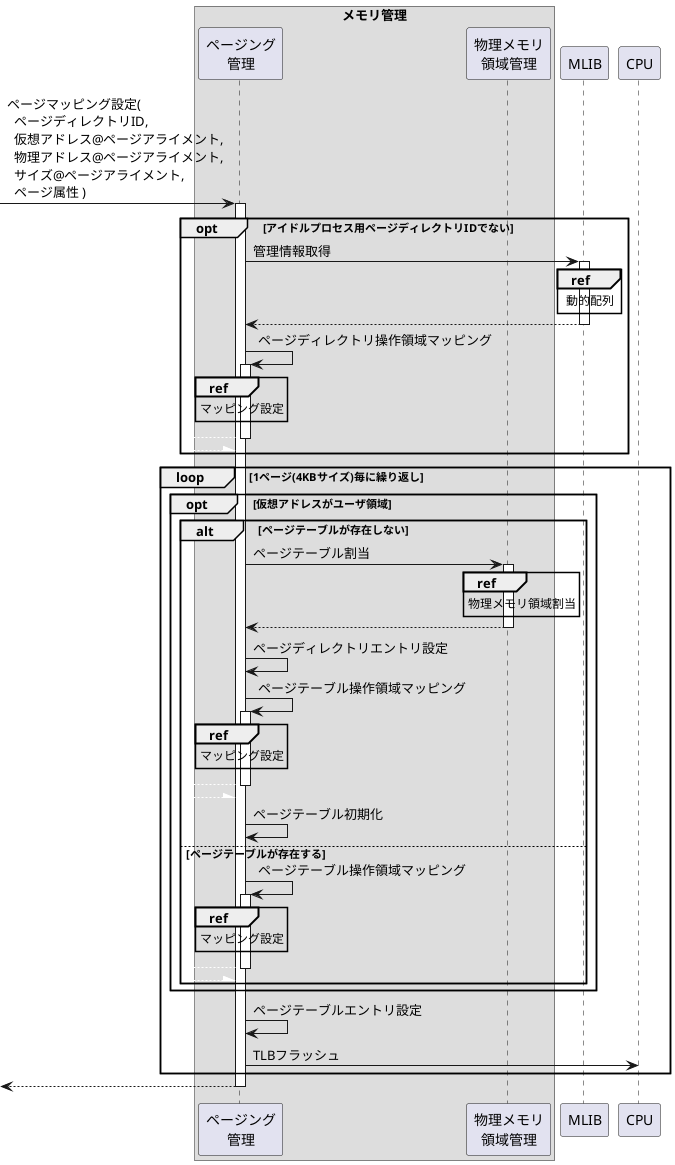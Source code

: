 @startuml

box "メモリ管理"
    participant "ページング\n管理"     as page
    participant "物理メモリ\n領域管理" as phys
end box
participant "MLIB" as mlib
participant "CPU"  as cpu

-> page: ページマッピング設定(\n  ページディレクトリID,\n  仮想アドレス@ページアライメント,\n  物理アドレス@ページアライメント,\n  サイズ@ページアライメント,\n  ページ属性 )
activate page

opt アイドルプロセス用ページディレクトリIDでない
    page -> mlib: 管理情報取得
    activate mlib
    ref over mlib: 動的配列
    page <-- mlib:
    deactivate mlib

    page -> page: ページディレクトリ操作領域マッピング
    activate page
    ref over page: マッピング設定
    page /[#FFFFFF]-- page:
    deactivate page
end opt

loop 1ページ(4KBサイズ)毎に繰り返し
    opt 仮想アドレスがユーザ領域

        alt ページテーブルが存在しない
            page -> phys: ページテーブル割当
            activate phys
            ref over phys: 物理メモリ領域割当
            page <-- phys:
            deactivate phys

            page -> page: ページディレクトリエントリ設定

            page -> page: ページテーブル操作領域マッピング
            activate page
            ref over page: マッピング設定
            page /[#FFFFFF]-- page:
            deactivate page

            page -> page: ページテーブル初期化

        else ページテーブルが存在する
            page -> page: ページテーブル操作領域マッピング
            activate page
            ref over page: マッピング設定
            page /[#FFFFFF]-- page:
            deactivate page
        end alt

    end opt

    page -> page: ページテーブルエントリ設定
    page -> cpu: TLBフラッシュ
end loop

<-- page:
deactivate page

@enduml
